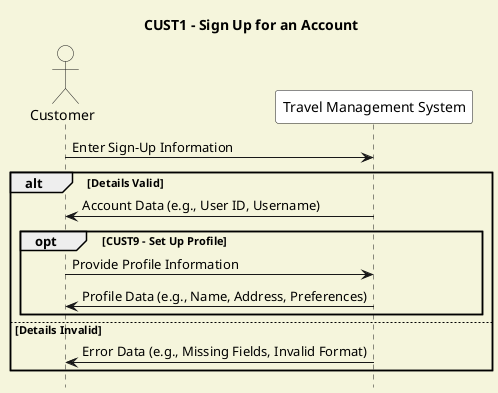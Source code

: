 @startuml
title CUST1 - Sign Up for an Account

skinparam backgroundColor #F5F5DC
hide footbox

actor Customer #F5F5DC
participant "Travel Management System" as TMS #FFFFFF

Customer -> TMS : Enter Sign-Up Information
alt Details Valid
    TMS -> Customer : Account Data (e.g., User ID, Username)

    opt CUST9 - Set Up Profile
        Customer -> TMS : Provide Profile Information
        TMS -> Customer : Profile Data (e.g., Name, Address, Preferences)
    end
else Details Invalid
    TMS -> Customer : Error Data (e.g., Missing Fields, Invalid Format)
end

@enduml
